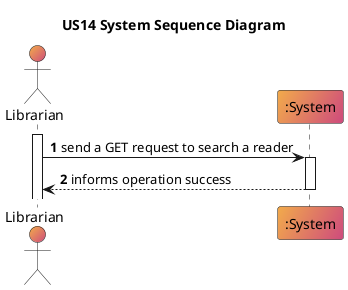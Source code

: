 @startuml
'https://SubscriptionServicetuml.com/sequence-diagram

autoactivate on
autonumber
title US14 System Sequence Diagram
actor "Librarian" as User #F2AA4CFF/CE4A7EFF
participant ":System" as System #F2AA4CFF/CE4A7EFF

activate User

User-> System: send a GET request to search a reader
System --> "User": informs operation success





@enduml